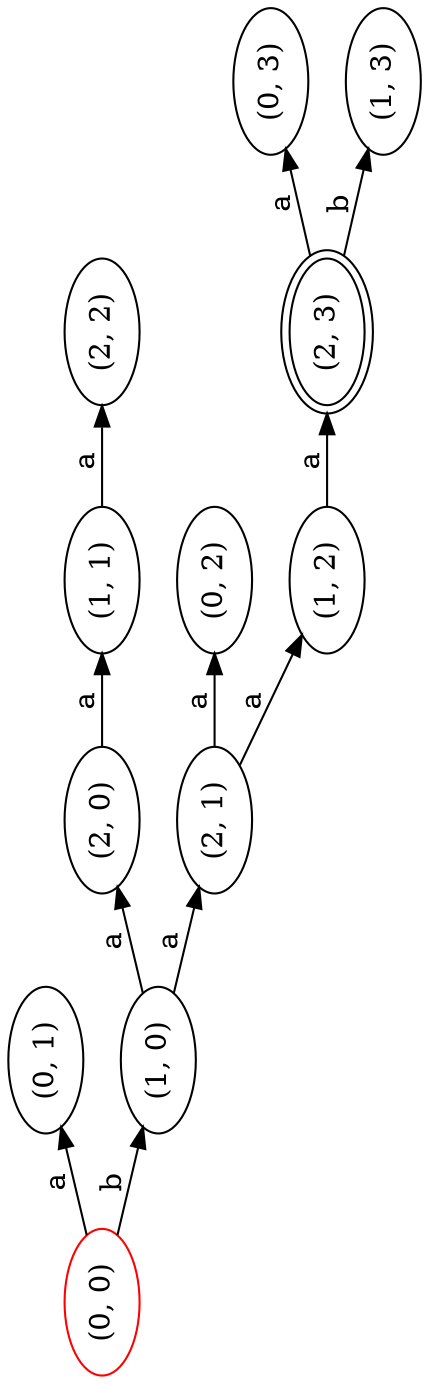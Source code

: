 digraph a { 
 graph [rotate = 90];
 rankdir=LR
0[ label ="(0, 0)", color=red ];
0 -> 1 [ label = "a" ];
0 -> 2 [ label = "b" ];
1[ label ="(0, 1)",];
2[ label ="(1, 0)",];
2 -> 3 [ label = "a" ];
2 -> 4 [ label = "a" ];
3[ label ="(2, 0)",];
3 -> 10 [ label = "a" ];
4[ label ="(2, 1)",];
4 -> 5 [ label = "a" ];
4 -> 6 [ label = "a" ];
5[ label ="(0, 2)",];
6[ label ="(1, 2)",];
6 -> 7 [ label = "a" ];
7[ label ="(2, 3)",peripheries=2 ];
7 -> 8 [ label = "a" ];
7 -> 9 [ label = "b" ];
8[ label ="(0, 3)",];
9[ label ="(1, 3)",];
10[ label ="(1, 1)",];
10 -> 11 [ label = "a" ];
11[ label ="(2, 2)",];
}

